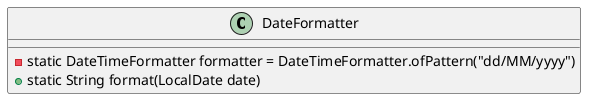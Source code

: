 @startuml DateFormatter
class DateFormatter {
    - static DateTimeFormatter formatter = DateTimeFormatter.ofPattern("dd/MM/yyyy")
    + static String format(LocalDate date)
}
@enduml
